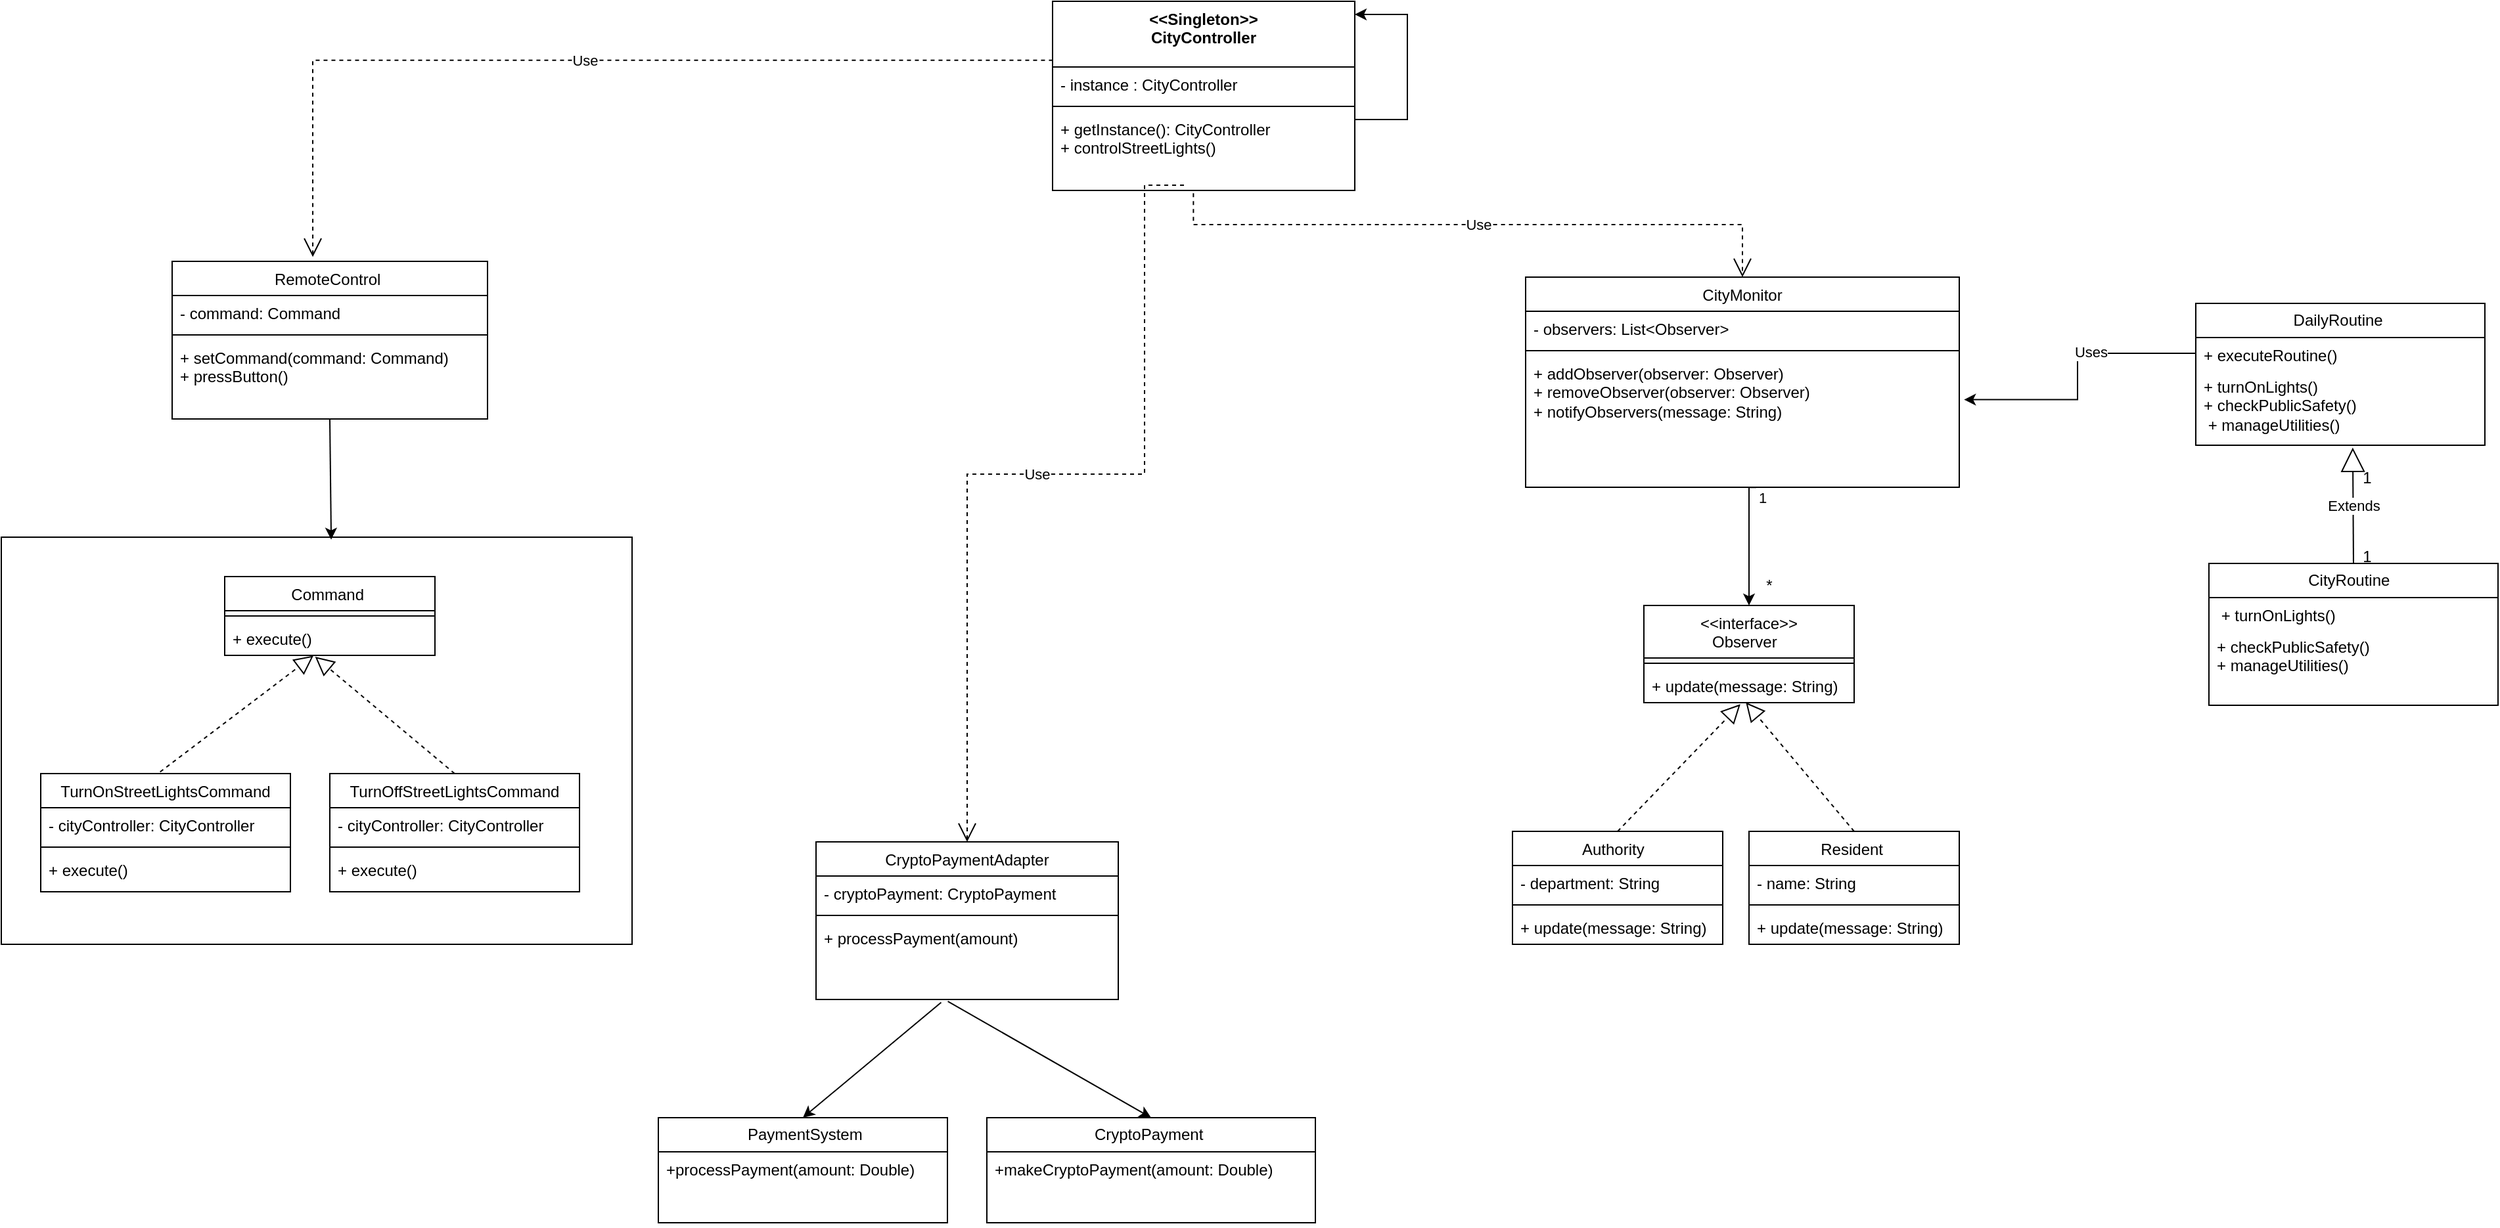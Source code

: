 <mxfile version="24.7.17">
  <diagram id="C5RBs43oDa-KdzZeNtuy" name="Page-1">
    <mxGraphModel dx="3723" dy="1496" grid="1" gridSize="10" guides="1" tooltips="1" connect="1" arrows="1" fold="1" page="1" pageScale="1" pageWidth="827" pageHeight="1169" math="0" shadow="0">
      <root>
        <mxCell id="WIyWlLk6GJQsqaUBKTNV-0" />
        <mxCell id="WIyWlLk6GJQsqaUBKTNV-1" parent="WIyWlLk6GJQsqaUBKTNV-0" />
        <mxCell id="tXaySMaBJVbL5Y9LoDkF-0" value="&lt;div&gt;&amp;lt;&amp;lt;Singleton&amp;gt;&amp;gt;&lt;/div&gt;CityController" style="swimlane;fontStyle=1;align=center;verticalAlign=top;childLayout=stackLayout;horizontal=1;startSize=50;horizontalStack=0;resizeParent=1;resizeParentMax=0;resizeLast=0;collapsible=1;marginBottom=0;whiteSpace=wrap;html=1;" vertex="1" parent="WIyWlLk6GJQsqaUBKTNV-1">
          <mxGeometry x="80" y="50" width="230" height="144" as="geometry" />
        </mxCell>
        <mxCell id="tXaySMaBJVbL5Y9LoDkF-1" value="- instance : CityController" style="text;strokeColor=none;fillColor=none;align=left;verticalAlign=top;spacingLeft=4;spacingRight=4;overflow=hidden;rotatable=0;points=[[0,0.5],[1,0.5]];portConstraint=eastwest;whiteSpace=wrap;html=1;" vertex="1" parent="tXaySMaBJVbL5Y9LoDkF-0">
          <mxGeometry y="50" width="230" height="26" as="geometry" />
        </mxCell>
        <mxCell id="tXaySMaBJVbL5Y9LoDkF-2" value="" style="line;strokeWidth=1;fillColor=none;align=left;verticalAlign=middle;spacingTop=-1;spacingLeft=3;spacingRight=3;rotatable=0;labelPosition=right;points=[];portConstraint=eastwest;strokeColor=inherit;" vertex="1" parent="tXaySMaBJVbL5Y9LoDkF-0">
          <mxGeometry y="76" width="230" height="8" as="geometry" />
        </mxCell>
        <mxCell id="tXaySMaBJVbL5Y9LoDkF-88" style="edgeStyle=orthogonalEdgeStyle;rounded=0;orthogonalLoop=1;jettySize=auto;html=1;exitX=1;exitY=0.5;exitDx=0;exitDy=0;" edge="1" parent="tXaySMaBJVbL5Y9LoDkF-0" source="tXaySMaBJVbL5Y9LoDkF-3">
          <mxGeometry relative="1" as="geometry">
            <mxPoint x="230" y="10" as="targetPoint" />
            <Array as="points">
              <mxPoint x="270" y="90" />
              <mxPoint x="270" y="10" />
            </Array>
          </mxGeometry>
        </mxCell>
        <mxCell id="tXaySMaBJVbL5Y9LoDkF-3" value="&lt;div&gt;+ getInstance(): CityController&lt;br&gt;&lt;/div&gt;&lt;span class=&quot;hljs-operator&quot;&gt;+&lt;/span&gt; controlStreetLights()&amp;nbsp;" style="text;strokeColor=none;fillColor=none;align=left;verticalAlign=top;spacingLeft=4;spacingRight=4;overflow=hidden;rotatable=0;points=[[0,0.5],[1,0.5]];portConstraint=eastwest;whiteSpace=wrap;html=1;" vertex="1" parent="tXaySMaBJVbL5Y9LoDkF-0">
          <mxGeometry y="84" width="230" height="60" as="geometry" />
        </mxCell>
        <mxCell id="tXaySMaBJVbL5Y9LoDkF-36" value="&amp;nbsp;PaymentSystem" style="swimlane;fontStyle=0;childLayout=stackLayout;horizontal=1;startSize=26;fillColor=none;horizontalStack=0;resizeParent=1;resizeParentMax=0;resizeLast=0;collapsible=1;marginBottom=0;whiteSpace=wrap;html=1;" vertex="1" parent="WIyWlLk6GJQsqaUBKTNV-1">
          <mxGeometry x="-220" y="900" width="220" height="80" as="geometry" />
        </mxCell>
        <mxCell id="tXaySMaBJVbL5Y9LoDkF-37" value="+processPayment(amount: Double)" style="text;strokeColor=none;fillColor=none;align=left;verticalAlign=top;spacingLeft=4;spacingRight=4;overflow=hidden;rotatable=0;points=[[0,0.5],[1,0.5]];portConstraint=eastwest;whiteSpace=wrap;html=1;" vertex="1" parent="tXaySMaBJVbL5Y9LoDkF-36">
          <mxGeometry y="26" width="220" height="54" as="geometry" />
        </mxCell>
        <mxCell id="tXaySMaBJVbL5Y9LoDkF-41" value="CryptoPayment&amp;nbsp;" style="swimlane;fontStyle=0;childLayout=stackLayout;horizontal=1;startSize=26;fillColor=none;horizontalStack=0;resizeParent=1;resizeParentMax=0;resizeLast=0;collapsible=1;marginBottom=0;whiteSpace=wrap;html=1;" vertex="1" parent="WIyWlLk6GJQsqaUBKTNV-1">
          <mxGeometry x="30" y="900" width="250" height="80" as="geometry" />
        </mxCell>
        <mxCell id="tXaySMaBJVbL5Y9LoDkF-42" value="+makeCryptoPayment(amount: Double)" style="text;strokeColor=none;fillColor=none;align=left;verticalAlign=top;spacingLeft=4;spacingRight=4;overflow=hidden;rotatable=0;points=[[0,0.5],[1,0.5]];portConstraint=eastwest;whiteSpace=wrap;html=1;" vertex="1" parent="tXaySMaBJVbL5Y9LoDkF-41">
          <mxGeometry y="26" width="250" height="54" as="geometry" />
        </mxCell>
        <mxCell id="tXaySMaBJVbL5Y9LoDkF-43" value="&amp;nbsp;DailyRoutine&amp;nbsp;&amp;nbsp;" style="swimlane;fontStyle=0;childLayout=stackLayout;horizontal=1;startSize=26;fillColor=none;horizontalStack=0;resizeParent=1;resizeParentMax=0;resizeLast=0;collapsible=1;marginBottom=0;whiteSpace=wrap;html=1;" vertex="1" parent="WIyWlLk6GJQsqaUBKTNV-1">
          <mxGeometry x="950" y="280" width="220" height="108" as="geometry" />
        </mxCell>
        <mxCell id="tXaySMaBJVbL5Y9LoDkF-44" value="+ executeRoutine()&amp;nbsp;" style="text;strokeColor=none;fillColor=none;align=left;verticalAlign=top;spacingLeft=4;spacingRight=4;overflow=hidden;rotatable=0;points=[[0,0.5],[1,0.5]];portConstraint=eastwest;whiteSpace=wrap;html=1;" vertex="1" parent="tXaySMaBJVbL5Y9LoDkF-43">
          <mxGeometry y="26" width="220" height="24" as="geometry" />
        </mxCell>
        <mxCell id="tXaySMaBJVbL5Y9LoDkF-45" value="&lt;div&gt;+ turnOnLights()&amp;nbsp;&lt;br&gt;&lt;/div&gt;&lt;div&gt;+ checkPublicSafety()&lt;br&gt;&lt;/div&gt;&lt;div&gt;&amp;nbsp;+ manageUtilities()&lt;br&gt;&lt;/div&gt;" style="text;strokeColor=none;fillColor=none;align=left;verticalAlign=top;spacingLeft=4;spacingRight=4;overflow=hidden;rotatable=0;points=[[0,0.5],[1,0.5]];portConstraint=eastwest;whiteSpace=wrap;html=1;" vertex="1" parent="tXaySMaBJVbL5Y9LoDkF-43">
          <mxGeometry y="50" width="220" height="58" as="geometry" />
        </mxCell>
        <mxCell id="tXaySMaBJVbL5Y9LoDkF-46" value="CityRoutine&amp;nbsp;&amp;nbsp;" style="swimlane;fontStyle=0;childLayout=stackLayout;horizontal=1;startSize=26;fillColor=none;horizontalStack=0;resizeParent=1;resizeParentMax=0;resizeLast=0;collapsible=1;marginBottom=0;whiteSpace=wrap;html=1;" vertex="1" parent="WIyWlLk6GJQsqaUBKTNV-1">
          <mxGeometry x="960" y="478" width="220" height="108" as="geometry" />
        </mxCell>
        <mxCell id="tXaySMaBJVbL5Y9LoDkF-47" value="&amp;nbsp;+ turnOnLights()" style="text;strokeColor=none;fillColor=none;align=left;verticalAlign=top;spacingLeft=4;spacingRight=4;overflow=hidden;rotatable=0;points=[[0,0.5],[1,0.5]];portConstraint=eastwest;whiteSpace=wrap;html=1;" vertex="1" parent="tXaySMaBJVbL5Y9LoDkF-46">
          <mxGeometry y="26" width="220" height="24" as="geometry" />
        </mxCell>
        <mxCell id="tXaySMaBJVbL5Y9LoDkF-48" value="&lt;div&gt;+ checkPublicSafety()&amp;nbsp;&lt;br&gt;&lt;/div&gt;&lt;div&gt;+ manageUtilities()&lt;br&gt;&lt;/div&gt;" style="text;strokeColor=none;fillColor=none;align=left;verticalAlign=top;spacingLeft=4;spacingRight=4;overflow=hidden;rotatable=0;points=[[0,0.5],[1,0.5]];portConstraint=eastwest;whiteSpace=wrap;html=1;" vertex="1" parent="tXaySMaBJVbL5Y9LoDkF-46">
          <mxGeometry y="50" width="220" height="58" as="geometry" />
        </mxCell>
        <mxCell id="tXaySMaBJVbL5Y9LoDkF-49" value="&lt;span style=&quot;font-weight: 400;&quot;&gt;&amp;nbsp;TurnOnStreetLightsCommand&amp;nbsp;&lt;/span&gt;" style="swimlane;fontStyle=1;align=center;verticalAlign=top;childLayout=stackLayout;horizontal=1;startSize=26;horizontalStack=0;resizeParent=1;resizeParentMax=0;resizeLast=0;collapsible=1;marginBottom=0;whiteSpace=wrap;html=1;" vertex="1" parent="WIyWlLk6GJQsqaUBKTNV-1">
          <mxGeometry x="-690" y="638" width="190" height="90" as="geometry" />
        </mxCell>
        <mxCell id="tXaySMaBJVbL5Y9LoDkF-50" value="- cityController: CityController" style="text;strokeColor=none;fillColor=none;align=left;verticalAlign=top;spacingLeft=4;spacingRight=4;overflow=hidden;rotatable=0;points=[[0,0.5],[1,0.5]];portConstraint=eastwest;whiteSpace=wrap;html=1;" vertex="1" parent="tXaySMaBJVbL5Y9LoDkF-49">
          <mxGeometry y="26" width="190" height="26" as="geometry" />
        </mxCell>
        <mxCell id="tXaySMaBJVbL5Y9LoDkF-51" value="" style="line;strokeWidth=1;fillColor=none;align=left;verticalAlign=middle;spacingTop=-1;spacingLeft=3;spacingRight=3;rotatable=0;labelPosition=right;points=[];portConstraint=eastwest;strokeColor=inherit;" vertex="1" parent="tXaySMaBJVbL5Y9LoDkF-49">
          <mxGeometry y="52" width="190" height="8" as="geometry" />
        </mxCell>
        <mxCell id="tXaySMaBJVbL5Y9LoDkF-52" value="+ execute()&amp;nbsp;" style="text;strokeColor=none;fillColor=none;align=left;verticalAlign=top;spacingLeft=4;spacingRight=4;overflow=hidden;rotatable=0;points=[[0,0.5],[1,0.5]];portConstraint=eastwest;whiteSpace=wrap;html=1;" vertex="1" parent="tXaySMaBJVbL5Y9LoDkF-49">
          <mxGeometry y="60" width="190" height="30" as="geometry" />
        </mxCell>
        <mxCell id="tXaySMaBJVbL5Y9LoDkF-53" value="&lt;span style=&quot;font-weight: 400;&quot;&gt;TurnOffStreetLightsCommand&lt;/span&gt;" style="swimlane;fontStyle=1;align=center;verticalAlign=top;childLayout=stackLayout;horizontal=1;startSize=26;horizontalStack=0;resizeParent=1;resizeParentMax=0;resizeLast=0;collapsible=1;marginBottom=0;whiteSpace=wrap;html=1;" vertex="1" parent="WIyWlLk6GJQsqaUBKTNV-1">
          <mxGeometry x="-470" y="638" width="190" height="90" as="geometry" />
        </mxCell>
        <mxCell id="tXaySMaBJVbL5Y9LoDkF-54" value="- cityController: CityController" style="text;strokeColor=none;fillColor=none;align=left;verticalAlign=top;spacingLeft=4;spacingRight=4;overflow=hidden;rotatable=0;points=[[0,0.5],[1,0.5]];portConstraint=eastwest;whiteSpace=wrap;html=1;" vertex="1" parent="tXaySMaBJVbL5Y9LoDkF-53">
          <mxGeometry y="26" width="190" height="26" as="geometry" />
        </mxCell>
        <mxCell id="tXaySMaBJVbL5Y9LoDkF-55" value="" style="line;strokeWidth=1;fillColor=none;align=left;verticalAlign=middle;spacingTop=-1;spacingLeft=3;spacingRight=3;rotatable=0;labelPosition=right;points=[];portConstraint=eastwest;strokeColor=inherit;" vertex="1" parent="tXaySMaBJVbL5Y9LoDkF-53">
          <mxGeometry y="52" width="190" height="8" as="geometry" />
        </mxCell>
        <mxCell id="tXaySMaBJVbL5Y9LoDkF-56" value="+ execute()&amp;nbsp;" style="text;strokeColor=none;fillColor=none;align=left;verticalAlign=top;spacingLeft=4;spacingRight=4;overflow=hidden;rotatable=0;points=[[0,0.5],[1,0.5]];portConstraint=eastwest;whiteSpace=wrap;html=1;" vertex="1" parent="tXaySMaBJVbL5Y9LoDkF-53">
          <mxGeometry y="60" width="190" height="30" as="geometry" />
        </mxCell>
        <mxCell id="tXaySMaBJVbL5Y9LoDkF-57" value="&lt;span style=&quot;font-weight: 400;&quot;&gt;RemoteControl&amp;nbsp;&lt;/span&gt;" style="swimlane;fontStyle=1;align=center;verticalAlign=top;childLayout=stackLayout;horizontal=1;startSize=26;horizontalStack=0;resizeParent=1;resizeParentMax=0;resizeLast=0;collapsible=1;marginBottom=0;whiteSpace=wrap;html=1;" vertex="1" parent="WIyWlLk6GJQsqaUBKTNV-1">
          <mxGeometry x="-590" y="248" width="240" height="120" as="geometry" />
        </mxCell>
        <mxCell id="tXaySMaBJVbL5Y9LoDkF-58" value="- command: Command&amp;nbsp;" style="text;strokeColor=none;fillColor=none;align=left;verticalAlign=top;spacingLeft=4;spacingRight=4;overflow=hidden;rotatable=0;points=[[0,0.5],[1,0.5]];portConstraint=eastwest;whiteSpace=wrap;html=1;" vertex="1" parent="tXaySMaBJVbL5Y9LoDkF-57">
          <mxGeometry y="26" width="240" height="26" as="geometry" />
        </mxCell>
        <mxCell id="tXaySMaBJVbL5Y9LoDkF-59" value="" style="line;strokeWidth=1;fillColor=none;align=left;verticalAlign=middle;spacingTop=-1;spacingLeft=3;spacingRight=3;rotatable=0;labelPosition=right;points=[];portConstraint=eastwest;strokeColor=inherit;" vertex="1" parent="tXaySMaBJVbL5Y9LoDkF-57">
          <mxGeometry y="52" width="240" height="8" as="geometry" />
        </mxCell>
        <mxCell id="tXaySMaBJVbL5Y9LoDkF-60" value="+ setCommand(command: Command)&lt;div&gt;+ pressButton()&lt;/div&gt;" style="text;strokeColor=none;fillColor=none;align=left;verticalAlign=top;spacingLeft=4;spacingRight=4;overflow=hidden;rotatable=0;points=[[0,0.5],[1,0.5]];portConstraint=eastwest;whiteSpace=wrap;html=1;" vertex="1" parent="tXaySMaBJVbL5Y9LoDkF-57">
          <mxGeometry y="60" width="240" height="60" as="geometry" />
        </mxCell>
        <mxCell id="tXaySMaBJVbL5Y9LoDkF-61" value="&lt;span style=&quot;font-weight: 400;&quot;&gt;Command&amp;nbsp;&lt;/span&gt;" style="swimlane;fontStyle=1;align=center;verticalAlign=top;childLayout=stackLayout;horizontal=1;startSize=26;horizontalStack=0;resizeParent=1;resizeParentMax=0;resizeLast=0;collapsible=1;marginBottom=0;whiteSpace=wrap;html=1;" vertex="1" parent="WIyWlLk6GJQsqaUBKTNV-1">
          <mxGeometry x="-550" y="488" width="160" height="60" as="geometry" />
        </mxCell>
        <mxCell id="tXaySMaBJVbL5Y9LoDkF-63" value="" style="line;strokeWidth=1;fillColor=none;align=left;verticalAlign=middle;spacingTop=-1;spacingLeft=3;spacingRight=3;rotatable=0;labelPosition=right;points=[];portConstraint=eastwest;strokeColor=inherit;" vertex="1" parent="tXaySMaBJVbL5Y9LoDkF-61">
          <mxGeometry y="26" width="160" height="8" as="geometry" />
        </mxCell>
        <mxCell id="tXaySMaBJVbL5Y9LoDkF-64" value="+ execute()&amp;nbsp;" style="text;strokeColor=none;fillColor=none;align=left;verticalAlign=top;spacingLeft=4;spacingRight=4;overflow=hidden;rotatable=0;points=[[0,0.5],[1,0.5]];portConstraint=eastwest;whiteSpace=wrap;html=1;" vertex="1" parent="tXaySMaBJVbL5Y9LoDkF-61">
          <mxGeometry y="34" width="160" height="26" as="geometry" />
        </mxCell>
        <mxCell id="tXaySMaBJVbL5Y9LoDkF-65" value="&lt;div&gt;&lt;span style=&quot;font-weight: 400;&quot;&gt;&amp;lt;&amp;lt;interface&amp;gt;&amp;gt;&lt;/span&gt;&lt;/div&gt;&lt;span style=&quot;font-weight: 400;&quot;&gt;Observer&amp;nbsp;&amp;nbsp;&lt;/span&gt;" style="swimlane;fontStyle=1;align=center;verticalAlign=top;childLayout=stackLayout;horizontal=1;startSize=40;horizontalStack=0;resizeParent=1;resizeParentMax=0;resizeLast=0;collapsible=1;marginBottom=0;whiteSpace=wrap;html=1;" vertex="1" parent="WIyWlLk6GJQsqaUBKTNV-1">
          <mxGeometry x="530" y="510" width="160" height="74" as="geometry" />
        </mxCell>
        <mxCell id="tXaySMaBJVbL5Y9LoDkF-66" value="" style="line;strokeWidth=1;fillColor=none;align=left;verticalAlign=middle;spacingTop=-1;spacingLeft=3;spacingRight=3;rotatable=0;labelPosition=right;points=[];portConstraint=eastwest;strokeColor=inherit;" vertex="1" parent="tXaySMaBJVbL5Y9LoDkF-65">
          <mxGeometry y="40" width="160" height="8" as="geometry" />
        </mxCell>
        <mxCell id="tXaySMaBJVbL5Y9LoDkF-67" value="+ update(message: String)" style="text;strokeColor=none;fillColor=none;align=left;verticalAlign=top;spacingLeft=4;spacingRight=4;overflow=hidden;rotatable=0;points=[[0,0.5],[1,0.5]];portConstraint=eastwest;whiteSpace=wrap;html=1;" vertex="1" parent="tXaySMaBJVbL5Y9LoDkF-65">
          <mxGeometry y="48" width="160" height="26" as="geometry" />
        </mxCell>
        <mxCell id="tXaySMaBJVbL5Y9LoDkF-68" value="&lt;span style=&quot;font-weight: 400;&quot;&gt;Resident&amp;nbsp;&lt;/span&gt;" style="swimlane;fontStyle=1;align=center;verticalAlign=top;childLayout=stackLayout;horizontal=1;startSize=26;horizontalStack=0;resizeParent=1;resizeParentMax=0;resizeLast=0;collapsible=1;marginBottom=0;whiteSpace=wrap;html=1;" vertex="1" parent="WIyWlLk6GJQsqaUBKTNV-1">
          <mxGeometry x="610" y="682" width="160" height="86" as="geometry" />
        </mxCell>
        <mxCell id="tXaySMaBJVbL5Y9LoDkF-69" value="- name: String&amp;nbsp;&lt;div&gt;&lt;br&gt;&lt;/div&gt;" style="text;strokeColor=none;fillColor=none;align=left;verticalAlign=top;spacingLeft=4;spacingRight=4;overflow=hidden;rotatable=0;points=[[0,0.5],[1,0.5]];portConstraint=eastwest;whiteSpace=wrap;html=1;" vertex="1" parent="tXaySMaBJVbL5Y9LoDkF-68">
          <mxGeometry y="26" width="160" height="26" as="geometry" />
        </mxCell>
        <mxCell id="tXaySMaBJVbL5Y9LoDkF-70" value="" style="line;strokeWidth=1;fillColor=none;align=left;verticalAlign=middle;spacingTop=-1;spacingLeft=3;spacingRight=3;rotatable=0;labelPosition=right;points=[];portConstraint=eastwest;strokeColor=inherit;" vertex="1" parent="tXaySMaBJVbL5Y9LoDkF-68">
          <mxGeometry y="52" width="160" height="8" as="geometry" />
        </mxCell>
        <mxCell id="tXaySMaBJVbL5Y9LoDkF-71" value="+ update(message: String)" style="text;strokeColor=none;fillColor=none;align=left;verticalAlign=top;spacingLeft=4;spacingRight=4;overflow=hidden;rotatable=0;points=[[0,0.5],[1,0.5]];portConstraint=eastwest;whiteSpace=wrap;html=1;" vertex="1" parent="tXaySMaBJVbL5Y9LoDkF-68">
          <mxGeometry y="60" width="160" height="26" as="geometry" />
        </mxCell>
        <mxCell id="tXaySMaBJVbL5Y9LoDkF-72" value="&lt;span style=&quot;font-weight: 400;&quot;&gt;Authority&amp;nbsp;&amp;nbsp;&lt;/span&gt;" style="swimlane;fontStyle=1;align=center;verticalAlign=top;childLayout=stackLayout;horizontal=1;startSize=26;horizontalStack=0;resizeParent=1;resizeParentMax=0;resizeLast=0;collapsible=1;marginBottom=0;whiteSpace=wrap;html=1;" vertex="1" parent="WIyWlLk6GJQsqaUBKTNV-1">
          <mxGeometry x="430" y="682" width="160" height="86" as="geometry" />
        </mxCell>
        <mxCell id="tXaySMaBJVbL5Y9LoDkF-73" value="&lt;div&gt;&lt;div&gt;- department: String&lt;br&gt;&lt;/div&gt;&lt;/div&gt;&lt;div&gt;&lt;br&gt;&lt;/div&gt;" style="text;strokeColor=none;fillColor=none;align=left;verticalAlign=top;spacingLeft=4;spacingRight=4;overflow=hidden;rotatable=0;points=[[0,0.5],[1,0.5]];portConstraint=eastwest;whiteSpace=wrap;html=1;" vertex="1" parent="tXaySMaBJVbL5Y9LoDkF-72">
          <mxGeometry y="26" width="160" height="26" as="geometry" />
        </mxCell>
        <mxCell id="tXaySMaBJVbL5Y9LoDkF-74" value="" style="line;strokeWidth=1;fillColor=none;align=left;verticalAlign=middle;spacingTop=-1;spacingLeft=3;spacingRight=3;rotatable=0;labelPosition=right;points=[];portConstraint=eastwest;strokeColor=inherit;" vertex="1" parent="tXaySMaBJVbL5Y9LoDkF-72">
          <mxGeometry y="52" width="160" height="8" as="geometry" />
        </mxCell>
        <mxCell id="tXaySMaBJVbL5Y9LoDkF-75" value="+ update(message: String)" style="text;strokeColor=none;fillColor=none;align=left;verticalAlign=top;spacingLeft=4;spacingRight=4;overflow=hidden;rotatable=0;points=[[0,0.5],[1,0.5]];portConstraint=eastwest;whiteSpace=wrap;html=1;" vertex="1" parent="tXaySMaBJVbL5Y9LoDkF-72">
          <mxGeometry y="60" width="160" height="26" as="geometry" />
        </mxCell>
        <mxCell id="tXaySMaBJVbL5Y9LoDkF-76" value="&lt;span style=&quot;font-weight: 400;&quot;&gt;&amp;nbsp;CityMonitor&amp;nbsp;&lt;/span&gt;" style="swimlane;fontStyle=1;align=center;verticalAlign=top;childLayout=stackLayout;horizontal=1;startSize=26;horizontalStack=0;resizeParent=1;resizeParentMax=0;resizeLast=0;collapsible=1;marginBottom=0;whiteSpace=wrap;html=1;" vertex="1" parent="WIyWlLk6GJQsqaUBKTNV-1">
          <mxGeometry x="440" y="260" width="330" height="160" as="geometry" />
        </mxCell>
        <mxCell id="tXaySMaBJVbL5Y9LoDkF-77" value="- observers: List&amp;lt;Observer&amp;gt;" style="text;strokeColor=none;fillColor=none;align=left;verticalAlign=top;spacingLeft=4;spacingRight=4;overflow=hidden;rotatable=0;points=[[0,0.5],[1,0.5]];portConstraint=eastwest;whiteSpace=wrap;html=1;" vertex="1" parent="tXaySMaBJVbL5Y9LoDkF-76">
          <mxGeometry y="26" width="330" height="26" as="geometry" />
        </mxCell>
        <mxCell id="tXaySMaBJVbL5Y9LoDkF-78" value="" style="line;strokeWidth=1;fillColor=none;align=left;verticalAlign=middle;spacingTop=-1;spacingLeft=3;spacingRight=3;rotatable=0;labelPosition=right;points=[];portConstraint=eastwest;strokeColor=inherit;" vertex="1" parent="tXaySMaBJVbL5Y9LoDkF-76">
          <mxGeometry y="52" width="330" height="8" as="geometry" />
        </mxCell>
        <mxCell id="tXaySMaBJVbL5Y9LoDkF-79" value="&lt;div&gt;&lt;span style=&quot;background-color: initial;&quot;&gt;+ addObserver(observer: Observer)&lt;/span&gt;&lt;/div&gt;&lt;div&gt;&lt;span style=&quot;background-color: initial;&quot;&gt;+&amp;nbsp;&lt;/span&gt;&lt;span style=&quot;background-color: initial;&quot;&gt;removeObserver(observer: Observer)&lt;/span&gt;&lt;br&gt;&lt;/div&gt;&lt;div&gt;+ notifyObservers(message: String)&lt;/div&gt;" style="text;strokeColor=none;fillColor=none;align=left;verticalAlign=top;spacingLeft=4;spacingRight=4;overflow=hidden;rotatable=0;points=[[0,0.5],[1,0.5]];portConstraint=eastwest;whiteSpace=wrap;html=1;" vertex="1" parent="tXaySMaBJVbL5Y9LoDkF-76">
          <mxGeometry y="60" width="330" height="100" as="geometry" />
        </mxCell>
        <mxCell id="tXaySMaBJVbL5Y9LoDkF-80" value="&lt;span style=&quot;font-weight: 400;&quot;&gt;CryptoPaymentAdapter&lt;/span&gt;" style="swimlane;fontStyle=1;align=center;verticalAlign=top;childLayout=stackLayout;horizontal=1;startSize=26;horizontalStack=0;resizeParent=1;resizeParentMax=0;resizeLast=0;collapsible=1;marginBottom=0;whiteSpace=wrap;html=1;" vertex="1" parent="WIyWlLk6GJQsqaUBKTNV-1">
          <mxGeometry x="-100" y="690" width="230" height="120" as="geometry" />
        </mxCell>
        <mxCell id="tXaySMaBJVbL5Y9LoDkF-81" value="- cryptoPayment: CryptoPayment" style="text;strokeColor=none;fillColor=none;align=left;verticalAlign=top;spacingLeft=4;spacingRight=4;overflow=hidden;rotatable=0;points=[[0,0.5],[1,0.5]];portConstraint=eastwest;whiteSpace=wrap;html=1;" vertex="1" parent="tXaySMaBJVbL5Y9LoDkF-80">
          <mxGeometry y="26" width="230" height="26" as="geometry" />
        </mxCell>
        <mxCell id="tXaySMaBJVbL5Y9LoDkF-82" value="" style="line;strokeWidth=1;fillColor=none;align=left;verticalAlign=middle;spacingTop=-1;spacingLeft=3;spacingRight=3;rotatable=0;labelPosition=right;points=[];portConstraint=eastwest;strokeColor=inherit;" vertex="1" parent="tXaySMaBJVbL5Y9LoDkF-80">
          <mxGeometry y="52" width="230" height="8" as="geometry" />
        </mxCell>
        <mxCell id="tXaySMaBJVbL5Y9LoDkF-83" value="+ processPayment(amount)" style="text;strokeColor=none;fillColor=none;align=left;verticalAlign=top;spacingLeft=4;spacingRight=4;overflow=hidden;rotatable=0;points=[[0,0.5],[1,0.5]];portConstraint=eastwest;whiteSpace=wrap;html=1;" vertex="1" parent="tXaySMaBJVbL5Y9LoDkF-80">
          <mxGeometry y="60" width="230" height="60" as="geometry" />
        </mxCell>
        <mxCell id="tXaySMaBJVbL5Y9LoDkF-109" style="edgeStyle=orthogonalEdgeStyle;rounded=0;orthogonalLoop=1;jettySize=auto;html=1;entryX=0.5;entryY=0;entryDx=0;entryDy=0;exitX=0.532;exitY=1.001;exitDx=0;exitDy=0;exitPerimeter=0;" edge="1" parent="WIyWlLk6GJQsqaUBKTNV-1" source="tXaySMaBJVbL5Y9LoDkF-79" target="tXaySMaBJVbL5Y9LoDkF-65">
          <mxGeometry relative="1" as="geometry">
            <Array as="points">
              <mxPoint x="610" y="420" />
            </Array>
          </mxGeometry>
        </mxCell>
        <mxCell id="tXaySMaBJVbL5Y9LoDkF-119" value="1" style="edgeLabel;html=1;align=center;verticalAlign=middle;resizable=0;points=[];" vertex="1" connectable="0" parent="tXaySMaBJVbL5Y9LoDkF-109">
          <mxGeometry x="-0.818" relative="1" as="geometry">
            <mxPoint x="10" y="5" as="offset" />
          </mxGeometry>
        </mxCell>
        <mxCell id="tXaySMaBJVbL5Y9LoDkF-120" value="*" style="text;html=1;align=center;verticalAlign=middle;resizable=0;points=[];autosize=1;strokeColor=none;fillColor=none;" vertex="1" parent="WIyWlLk6GJQsqaUBKTNV-1">
          <mxGeometry x="610" y="480" width="30" height="30" as="geometry" />
        </mxCell>
        <mxCell id="tXaySMaBJVbL5Y9LoDkF-121" value="" style="html=1;whiteSpace=wrap;fillColor=none;" vertex="1" parent="WIyWlLk6GJQsqaUBKTNV-1">
          <mxGeometry x="-720" y="458" width="480" height="310" as="geometry" />
        </mxCell>
        <mxCell id="tXaySMaBJVbL5Y9LoDkF-123" value="" style="endArrow=classic;html=1;rounded=0;exitX=0.5;exitY=1.008;exitDx=0;exitDy=0;exitPerimeter=0;entryX=0.523;entryY=0.006;entryDx=0;entryDy=0;entryPerimeter=0;" edge="1" parent="WIyWlLk6GJQsqaUBKTNV-1" source="tXaySMaBJVbL5Y9LoDkF-60" target="tXaySMaBJVbL5Y9LoDkF-121">
          <mxGeometry width="50" height="50" relative="1" as="geometry">
            <mxPoint x="-520" y="458" as="sourcePoint" />
            <mxPoint x="-470" y="408" as="targetPoint" />
          </mxGeometry>
        </mxCell>
        <mxCell id="tXaySMaBJVbL5Y9LoDkF-125" value="" style="endArrow=classic;html=1;rounded=0;exitX=0.414;exitY=1.037;exitDx=0;exitDy=0;exitPerimeter=0;entryX=0.5;entryY=0;entryDx=0;entryDy=0;" edge="1" parent="WIyWlLk6GJQsqaUBKTNV-1" source="tXaySMaBJVbL5Y9LoDkF-83" target="tXaySMaBJVbL5Y9LoDkF-36">
          <mxGeometry width="50" height="50" relative="1" as="geometry">
            <mxPoint x="780" y="1050" as="sourcePoint" />
            <mxPoint x="830" y="1000" as="targetPoint" />
          </mxGeometry>
        </mxCell>
        <mxCell id="tXaySMaBJVbL5Y9LoDkF-126" value="" style="endArrow=classic;html=1;rounded=0;exitX=0.436;exitY=1.024;exitDx=0;exitDy=0;exitPerimeter=0;entryX=0.5;entryY=0;entryDx=0;entryDy=0;" edge="1" parent="WIyWlLk6GJQsqaUBKTNV-1" source="tXaySMaBJVbL5Y9LoDkF-83" target="tXaySMaBJVbL5Y9LoDkF-41">
          <mxGeometry width="50" height="50" relative="1" as="geometry">
            <mxPoint x="225" y="912" as="sourcePoint" />
            <mxPoint x="120" y="1000" as="targetPoint" />
          </mxGeometry>
        </mxCell>
        <mxCell id="tXaySMaBJVbL5Y9LoDkF-128" value="Extends" style="endArrow=block;endSize=16;endFill=0;html=1;rounded=0;entryX=0.543;entryY=1.031;entryDx=0;entryDy=0;entryPerimeter=0;exitX=0.5;exitY=0;exitDx=0;exitDy=0;" edge="1" parent="WIyWlLk6GJQsqaUBKTNV-1" source="tXaySMaBJVbL5Y9LoDkF-46" target="tXaySMaBJVbL5Y9LoDkF-45">
          <mxGeometry width="160" relative="1" as="geometry">
            <mxPoint x="730" y="590" as="sourcePoint" />
            <mxPoint x="890" y="590" as="targetPoint" />
          </mxGeometry>
        </mxCell>
        <mxCell id="tXaySMaBJVbL5Y9LoDkF-129" value="1" style="text;html=1;align=center;verticalAlign=middle;resizable=0;points=[];autosize=1;strokeColor=none;fillColor=none;" vertex="1" parent="WIyWlLk6GJQsqaUBKTNV-1">
          <mxGeometry x="1065" y="458" width="30" height="30" as="geometry" />
        </mxCell>
        <mxCell id="tXaySMaBJVbL5Y9LoDkF-130" value="1" style="text;html=1;align=center;verticalAlign=middle;resizable=0;points=[];autosize=1;strokeColor=none;fillColor=none;" vertex="1" parent="WIyWlLk6GJQsqaUBKTNV-1">
          <mxGeometry x="1065" y="398" width="30" height="30" as="geometry" />
        </mxCell>
        <mxCell id="tXaySMaBJVbL5Y9LoDkF-131" style="edgeStyle=orthogonalEdgeStyle;rounded=0;orthogonalLoop=1;jettySize=auto;html=1;entryX=1.011;entryY=0.333;entryDx=0;entryDy=0;entryPerimeter=0;" edge="1" parent="WIyWlLk6GJQsqaUBKTNV-1" source="tXaySMaBJVbL5Y9LoDkF-44" target="tXaySMaBJVbL5Y9LoDkF-79">
          <mxGeometry relative="1" as="geometry" />
        </mxCell>
        <mxCell id="tXaySMaBJVbL5Y9LoDkF-132" value="Uses" style="edgeLabel;html=1;align=center;verticalAlign=middle;resizable=0;points=[];" vertex="1" connectable="0" parent="tXaySMaBJVbL5Y9LoDkF-131">
          <mxGeometry x="-0.246" y="-1" relative="1" as="geometry">
            <mxPoint as="offset" />
          </mxGeometry>
        </mxCell>
        <mxCell id="tXaySMaBJVbL5Y9LoDkF-133" value="Use" style="endArrow=open;endSize=12;dashed=1;html=1;rounded=0;exitX=0.001;exitY=-0.195;exitDx=0;exitDy=0;exitPerimeter=0;entryX=0.446;entryY=-0.028;entryDx=0;entryDy=0;entryPerimeter=0;edgeStyle=orthogonalEdgeStyle;" edge="1" parent="WIyWlLk6GJQsqaUBKTNV-1" source="tXaySMaBJVbL5Y9LoDkF-1" target="tXaySMaBJVbL5Y9LoDkF-57">
          <mxGeometry width="160" relative="1" as="geometry">
            <mxPoint x="-162.3" y="115.504" as="sourcePoint" />
            <mxPoint x="320" y="328" as="targetPoint" />
          </mxGeometry>
        </mxCell>
        <mxCell id="tXaySMaBJVbL5Y9LoDkF-134" value="Use" style="endArrow=open;endSize=12;dashed=1;html=1;rounded=0;exitX=0.466;exitY=1.035;exitDx=0;exitDy=0;exitPerimeter=0;entryX=0.5;entryY=0;entryDx=0;entryDy=0;edgeStyle=orthogonalEdgeStyle;" edge="1" parent="WIyWlLk6GJQsqaUBKTNV-1" source="tXaySMaBJVbL5Y9LoDkF-3" target="tXaySMaBJVbL5Y9LoDkF-76">
          <mxGeometry width="160" relative="1" as="geometry">
            <mxPoint x="251" y="291" as="sourcePoint" />
            <mxPoint x="-70" y="420" as="targetPoint" />
            <Array as="points">
              <mxPoint x="187" y="220" />
              <mxPoint x="605" y="220" />
            </Array>
          </mxGeometry>
        </mxCell>
        <mxCell id="tXaySMaBJVbL5Y9LoDkF-135" value="Use" style="endArrow=open;endSize=12;dashed=1;html=1;rounded=0;entryX=0.5;entryY=0;entryDx=0;entryDy=0;edgeStyle=orthogonalEdgeStyle;" edge="1" parent="WIyWlLk6GJQsqaUBKTNV-1" target="tXaySMaBJVbL5Y9LoDkF-80">
          <mxGeometry width="160" relative="1" as="geometry">
            <mxPoint x="180" y="190" as="sourcePoint" />
            <mxPoint x="468" y="450" as="targetPoint" />
            <Array as="points">
              <mxPoint x="150" y="190" />
              <mxPoint x="150" y="410" />
              <mxPoint x="15" y="410" />
            </Array>
          </mxGeometry>
        </mxCell>
        <mxCell id="tXaySMaBJVbL5Y9LoDkF-136" value="" style="endArrow=block;dashed=1;endFill=0;endSize=12;html=1;rounded=0;entryX=0.422;entryY=1.009;entryDx=0;entryDy=0;entryPerimeter=0;exitX=0.478;exitY=-0.014;exitDx=0;exitDy=0;exitPerimeter=0;" edge="1" parent="WIyWlLk6GJQsqaUBKTNV-1" source="tXaySMaBJVbL5Y9LoDkF-49" target="tXaySMaBJVbL5Y9LoDkF-64">
          <mxGeometry width="160" relative="1" as="geometry">
            <mxPoint x="-654" y="588" as="sourcePoint" />
            <mxPoint x="-494" y="588" as="targetPoint" />
          </mxGeometry>
        </mxCell>
        <mxCell id="tXaySMaBJVbL5Y9LoDkF-137" value="" style="endArrow=block;dashed=1;endFill=0;endSize=12;html=1;rounded=0;entryX=0.43;entryY=1.04;entryDx=0;entryDy=0;entryPerimeter=0;exitX=0.5;exitY=0;exitDx=0;exitDy=0;" edge="1" parent="WIyWlLk6GJQsqaUBKTNV-1" source="tXaySMaBJVbL5Y9LoDkF-53" target="tXaySMaBJVbL5Y9LoDkF-64">
          <mxGeometry width="160" relative="1" as="geometry">
            <mxPoint x="-589" y="647" as="sourcePoint" />
            <mxPoint x="-472" y="558" as="targetPoint" />
          </mxGeometry>
        </mxCell>
        <mxCell id="tXaySMaBJVbL5Y9LoDkF-138" value="" style="endArrow=block;dashed=1;endFill=0;endSize=12;html=1;rounded=0;entryX=0.485;entryY=0.991;entryDx=0;entryDy=0;entryPerimeter=0;exitX=0.5;exitY=0;exitDx=0;exitDy=0;" edge="1" parent="WIyWlLk6GJQsqaUBKTNV-1" source="tXaySMaBJVbL5Y9LoDkF-68" target="tXaySMaBJVbL5Y9LoDkF-67">
          <mxGeometry width="160" relative="1" as="geometry">
            <mxPoint x="650" y="630" as="sourcePoint" />
            <mxPoint x="810" y="630" as="targetPoint" />
          </mxGeometry>
        </mxCell>
        <mxCell id="tXaySMaBJVbL5Y9LoDkF-139" value="" style="endArrow=block;dashed=1;endFill=0;endSize=12;html=1;rounded=0;entryX=0.459;entryY=1.045;entryDx=0;entryDy=0;entryPerimeter=0;exitX=0.5;exitY=0;exitDx=0;exitDy=0;" edge="1" parent="WIyWlLk6GJQsqaUBKTNV-1" source="tXaySMaBJVbL5Y9LoDkF-72" target="tXaySMaBJVbL5Y9LoDkF-67">
          <mxGeometry width="160" relative="1" as="geometry">
            <mxPoint x="650" y="630" as="sourcePoint" />
            <mxPoint x="810" y="630" as="targetPoint" />
          </mxGeometry>
        </mxCell>
      </root>
    </mxGraphModel>
  </diagram>
</mxfile>
